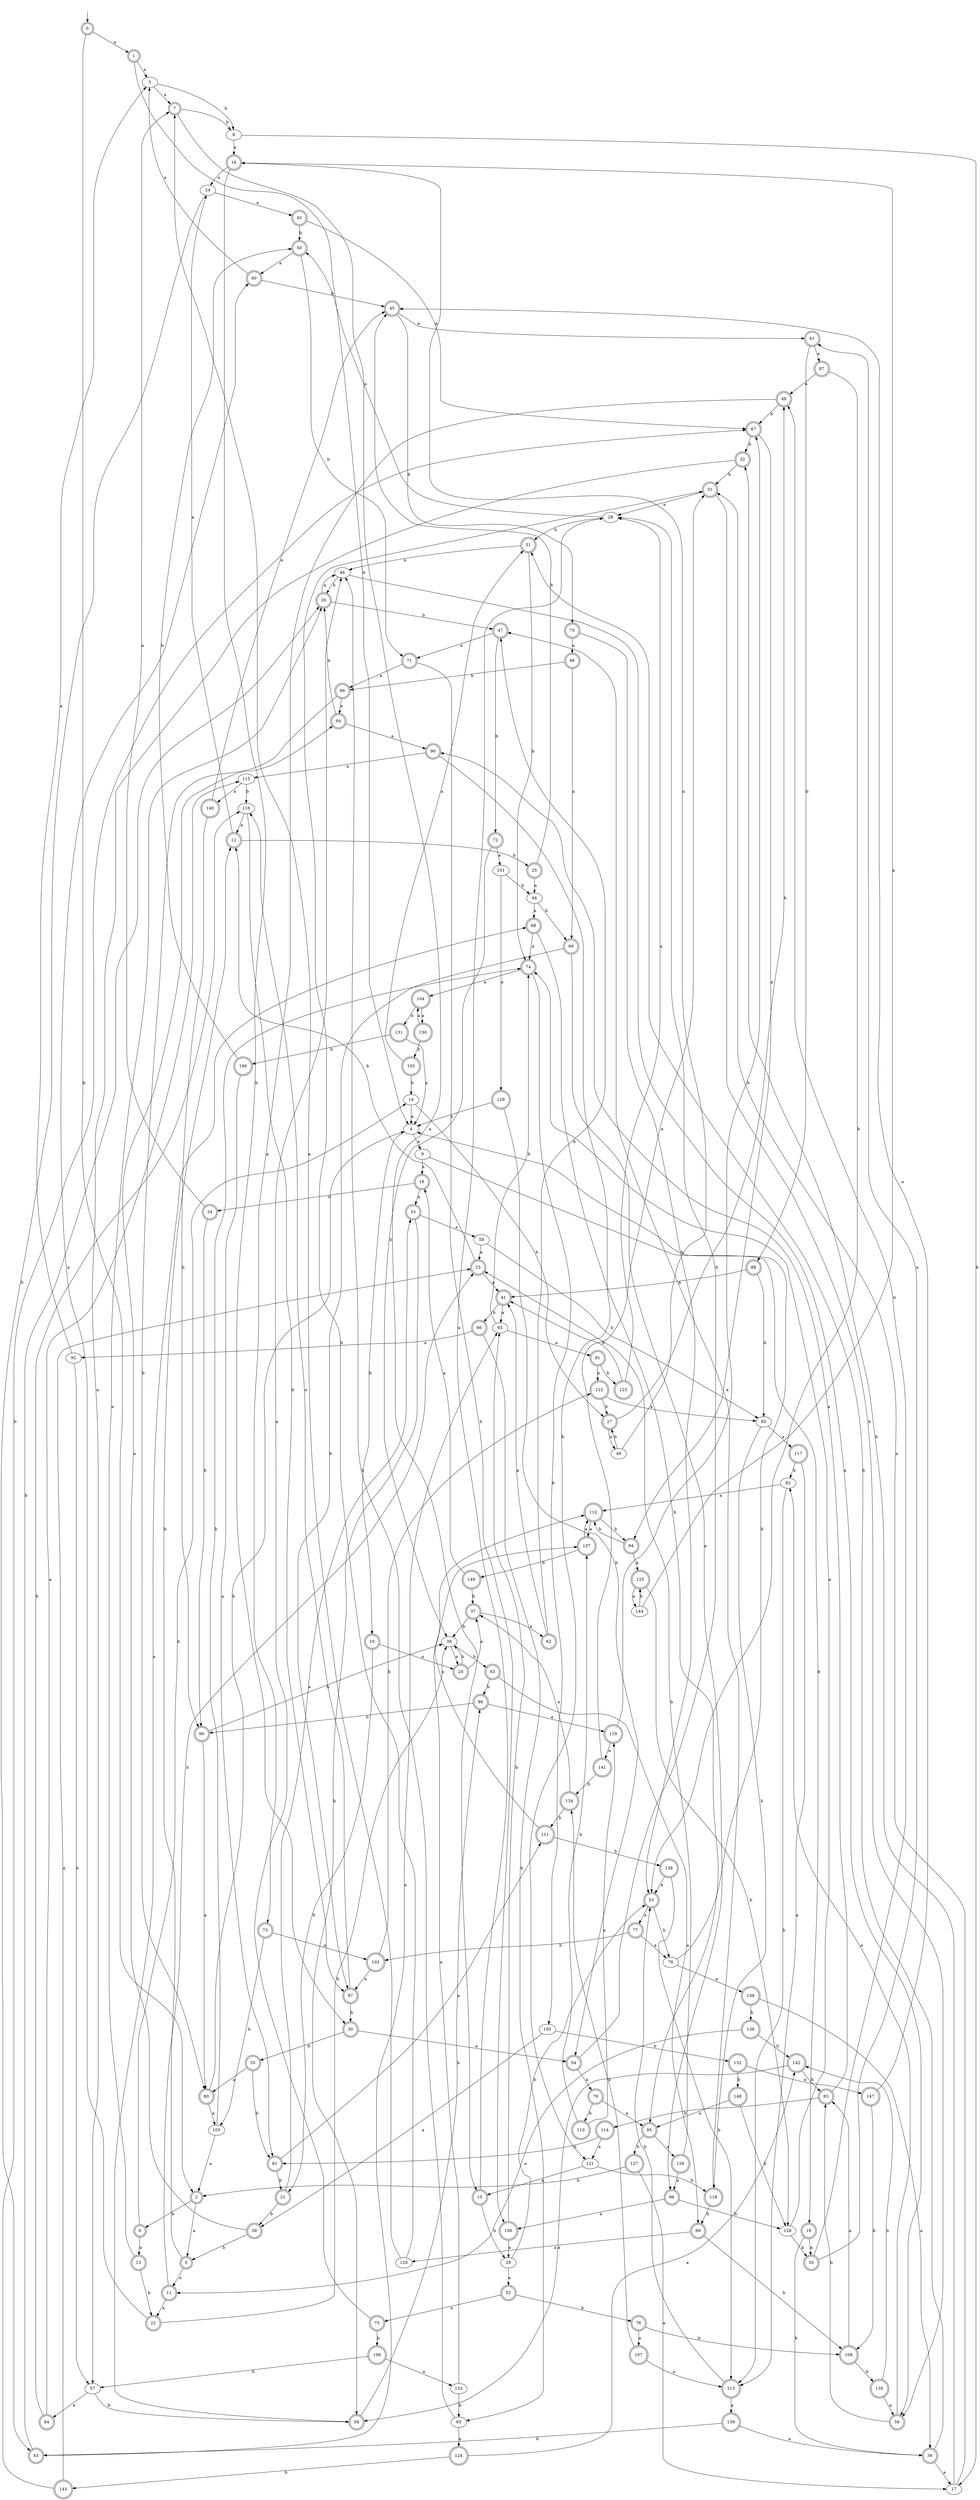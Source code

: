 digraph RandomDFA {
  __start0 [label="", shape=none];
  __start0 -> 0 [label=""];
  0 [shape=circle] [shape=doublecircle]
  0 -> 1 [label="a"]
  0 -> 2 [label="b"]
  1 [shape=doublecircle]
  1 -> 3 [label="a"]
  1 -> 4 [label="b"]
  2 [shape=doublecircle]
  2 -> 5 [label="a"]
  2 -> 6 [label="b"]
  3
  3 -> 7 [label="a"]
  3 -> 8 [label="b"]
  4
  4 -> 9 [label="a"]
  4 -> 10 [label="b"]
  5 [shape=doublecircle]
  5 -> 11 [label="a"]
  5 -> 12 [label="b"]
  6 [shape=doublecircle]
  6 -> 13 [label="a"]
  6 -> 14 [label="b"]
  7 [shape=doublecircle]
  7 -> 15 [label="a"]
  7 -> 8 [label="b"]
  8
  8 -> 16 [label="a"]
  8 -> 17 [label="b"]
  9
  9 -> 18 [label="a"]
  9 -> 19 [label="b"]
  10 [shape=doublecircle]
  10 -> 20 [label="a"]
  10 -> 21 [label="b"]
  11 [shape=doublecircle]
  11 -> 22 [label="a"]
  11 -> 23 [label="b"]
  12 [shape=doublecircle]
  12 -> 24 [label="a"]
  12 -> 25 [label="b"]
  13 [shape=doublecircle]
  13 -> 26 [label="a"]
  13 -> 22 [label="b"]
  14
  14 -> 4 [label="a"]
  14 -> 27 [label="b"]
  15 [shape=doublecircle]
  15 -> 28 [label="a"]
  15 -> 29 [label="b"]
  16 [shape=doublecircle]
  16 -> 24 [label="a"]
  16 -> 30 [label="b"]
  17
  17 -> 31 [label="a"]
  17 -> 32 [label="b"]
  18 [shape=doublecircle]
  18 -> 33 [label="a"]
  18 -> 34 [label="b"]
  19 [shape=doublecircle]
  19 -> 35 [label="a"]
  19 -> 36 [label="b"]
  20 [shape=doublecircle]
  20 -> 37 [label="a"]
  20 -> 38 [label="b"]
  21 [shape=doublecircle]
  21 -> 33 [label="a"]
  21 -> 39 [label="b"]
  22 [shape=doublecircle]
  22 -> 40 [label="a"]
  22 -> 38 [label="b"]
  23 [shape=doublecircle]
  23 -> 41 [label="a"]
  23 -> 12 [label="b"]
  24
  24 -> 42 [label="a"]
  24 -> 43 [label="b"]
  25 [shape=doublecircle]
  25 -> 44 [label="a"]
  25 -> 45 [label="b"]
  26 [shape=doublecircle]
  26 -> 46 [label="a"]
  26 -> 47 [label="b"]
  27 [shape=doublecircle]
  27 -> 48 [label="a"]
  27 -> 49 [label="b"]
  28
  28 -> 50 [label="a"]
  28 -> 51 [label="b"]
  29
  29 -> 52 [label="a"]
  29 -> 53 [label="b"]
  30 [shape=doublecircle]
  30 -> 54 [label="a"]
  30 -> 55 [label="b"]
  31 [shape=doublecircle]
  31 -> 28 [label="a"]
  31 -> 56 [label="b"]
  32 [shape=doublecircle]
  32 -> 57 [label="a"]
  32 -> 31 [label="b"]
  33 [shape=doublecircle]
  33 -> 58 [label="a"]
  33 -> 59 [label="b"]
  34 [shape=doublecircle]
  34 -> 7 [label="a"]
  34 -> 60 [label="b"]
  35 [shape=doublecircle]
  35 -> 61 [label="a"]
  35 -> 49 [label="b"]
  36 [shape=doublecircle]
  36 -> 17 [label="a"]
  36 -> 51 [label="b"]
  37 [shape=doublecircle]
  37 -> 62 [label="a"]
  37 -> 38 [label="b"]
  38
  38 -> 20 [label="a"]
  38 -> 63 [label="b"]
  39 [shape=doublecircle]
  39 -> 64 [label="a"]
  39 -> 5 [label="b"]
  40 [shape=doublecircle]
  40 -> 3 [label="a"]
  40 -> 45 [label="b"]
  41 [shape=doublecircle]
  41 -> 65 [label="a"]
  41 -> 66 [label="b"]
  42 [shape=doublecircle]
  42 -> 67 [label="a"]
  42 -> 50 [label="b"]
  43 [shape=doublecircle]
  43 -> 65 [label="a"]
  43 -> 26 [label="b"]
  44
  44 -> 68 [label="a"]
  44 -> 69 [label="b"]
  45 [shape=doublecircle]
  45 -> 61 [label="a"]
  45 -> 70 [label="b"]
  46
  46 -> 56 [label="a"]
  46 -> 26 [label="b"]
  47 [shape=doublecircle]
  47 -> 71 [label="a"]
  47 -> 72 [label="b"]
  48
  48 -> 16 [label="a"]
  48 -> 27 [label="b"]
  49 [shape=doublecircle]
  49 -> 73 [label="a"]
  49 -> 67 [label="b"]
  50 [shape=doublecircle]
  50 -> 40 [label="a"]
  50 -> 71 [label="b"]
  51 [shape=doublecircle]
  51 -> 46 [label="a"]
  51 -> 74 [label="b"]
  52 [shape=doublecircle]
  52 -> 75 [label="a"]
  52 -> 76 [label="b"]
  53 [shape=doublecircle]
  53 -> 77 [label="a"]
  53 -> 78 [label="b"]
  54 [shape=doublecircle]
  54 -> 79 [label="a"]
  54 -> 28 [label="b"]
  55 [shape=doublecircle]
  55 -> 80 [label="a"]
  55 -> 81 [label="b"]
  56 [shape=doublecircle]
  56 -> 82 [label="a"]
  56 -> 83 [label="b"]
  57
  57 -> 84 [label="a"]
  57 -> 59 [label="b"]
  58
  58 -> 23 [label="a"]
  58 -> 85 [label="b"]
  59 [shape=doublecircle]
  59 -> 68 [label="a"]
  59 -> 86 [label="b"]
  60 [shape=doublecircle]
  60 -> 80 [label="a"]
  60 -> 38 [label="b"]
  61 [shape=doublecircle]
  61 -> 87 [label="a"]
  61 -> 88 [label="b"]
  62 [shape=doublecircle]
  62 -> 41 [label="a"]
  62 -> 47 [label="b"]
  63 [shape=doublecircle]
  63 -> 89 [label="a"]
  63 -> 86 [label="b"]
  64 [shape=doublecircle]
  64 -> 90 [label="a"]
  64 -> 26 [label="b"]
  65
  65 -> 91 [label="a"]
  65 -> 74 [label="b"]
  66 [shape=doublecircle]
  66 -> 92 [label="a"]
  66 -> 93 [label="b"]
  67 [shape=doublecircle]
  67 -> 94 [label="a"]
  67 -> 32 [label="b"]
  68 [shape=doublecircle]
  68 -> 74 [label="a"]
  68 -> 95 [label="b"]
  69 [shape=doublecircle]
  69 -> 96 [label="a"]
  69 -> 97 [label="b"]
  70 [shape=doublecircle]
  70 -> 98 [label="a"]
  70 -> 53 [label="b"]
  71 [shape=doublecircle]
  71 -> 99 [label="a"]
  71 -> 100 [label="b"]
  72 [shape=doublecircle]
  72 -> 101 [label="a"]
  72 -> 38 [label="b"]
  73 [shape=doublecircle]
  73 -> 102 [label="a"]
  73 -> 103 [label="b"]
  74 [shape=doublecircle]
  74 -> 104 [label="a"]
  74 -> 105 [label="b"]
  75 [shape=doublecircle]
  75 -> 46 [label="a"]
  75 -> 106 [label="b"]
  76 [shape=doublecircle]
  76 -> 107 [label="a"]
  76 -> 108 [label="b"]
  77 [shape=doublecircle]
  77 -> 78 [label="a"]
  77 -> 102 [label="b"]
  78
  78 -> 109 [label="a"]
  78 -> 4 [label="b"]
  79 [shape=doublecircle]
  79 -> 95 [label="a"]
  79 -> 110 [label="b"]
  80 [shape=doublecircle]
  80 -> 103 [label="a"]
  80 -> 4 [label="b"]
  81 [shape=doublecircle]
  81 -> 111 [label="a"]
  81 -> 21 [label="b"]
  82
  82 -> 112 [label="a"]
  82 -> 113 [label="b"]
  83 [shape=doublecircle]
  83 -> 90 [label="a"]
  83 -> 114 [label="b"]
  84 [shape=doublecircle]
  84 -> 115 [label="a"]
  84 -> 116 [label="b"]
  85
  85 -> 117 [label="a"]
  85 -> 118 [label="b"]
  86 [shape=doublecircle]
  86 -> 119 [label="a"]
  86 -> 60 [label="b"]
  87 [shape=doublecircle]
  87 -> 49 [label="a"]
  87 -> 53 [label="b"]
  88 [shape=doublecircle]
  88 -> 41 [label="a"]
  88 -> 85 [label="b"]
  89 [shape=doublecircle]
  89 -> 120 [label="a"]
  89 -> 108 [label="b"]
  90 [shape=doublecircle]
  90 -> 115 [label="a"]
  90 -> 121 [label="b"]
  91 [shape=doublecircle]
  91 -> 122 [label="a"]
  91 -> 123 [label="b"]
  92
  92 -> 3 [label="a"]
  92 -> 57 [label="b"]
  93
  93 -> 124 [label="a"]
  93 -> 46 [label="b"]
  94 [shape=doublecircle]
  94 -> 125 [label="a"]
  94 -> 112 [label="b"]
  95 [shape=doublecircle]
  95 -> 126 [label="a"]
  95 -> 127 [label="b"]
  96 [shape=doublecircle]
  96 -> 100 [label="a"]
  96 -> 128 [label="b"]
  97 [shape=doublecircle]
  97 -> 116 [label="a"]
  97 -> 30 [label="b"]
  98 [shape=doublecircle]
  98 -> 69 [label="a"]
  98 -> 99 [label="b"]
  99 [shape=doublecircle]
  99 -> 64 [label="a"]
  99 -> 80 [label="b"]
  100 [shape=doublecircle]
  100 -> 29 [label="a"]
  100 -> 65 [label="b"]
  101
  101 -> 129 [label="a"]
  101 -> 44 [label="b"]
  102 [shape=doublecircle]
  102 -> 97 [label="a"]
  102 -> 122 [label="b"]
  103
  103 -> 2 [label="a"]
  103 -> 74 [label="b"]
  104 [shape=doublecircle]
  104 -> 130 [label="a"]
  104 -> 131 [label="b"]
  105
  105 -> 39 [label="a"]
  105 -> 132 [label="b"]
  106 [shape=doublecircle]
  106 -> 133 [label="a"]
  106 -> 57 [label="b"]
  107 [shape=doublecircle]
  107 -> 113 [label="a"]
  107 -> 134 [label="b"]
  108 [shape=doublecircle]
  108 -> 83 [label="a"]
  108 -> 135 [label="b"]
  109 [shape=doublecircle]
  109 -> 36 [label="a"]
  109 -> 136 [label="b"]
  110 [shape=doublecircle]
  110 -> 119 [label="a"]
  110 -> 137 [label="b"]
  111 [shape=doublecircle]
  111 -> 112 [label="a"]
  111 -> 138 [label="b"]
  112 [shape=doublecircle]
  112 -> 137 [label="a"]
  112 -> 94 [label="b"]
  113 [shape=doublecircle]
  113 -> 139 [label="a"]
  113 -> 53 [label="b"]
  114 [shape=doublecircle]
  114 -> 121 [label="a"]
  114 -> 81 [label="b"]
  115
  115 -> 140 [label="a"]
  115 -> 116 [label="b"]
  116
  116 -> 12 [label="a"]
  116 -> 97 [label="b"]
  117 [shape=doublecircle]
  117 -> 113 [label="a"]
  117 -> 82 [label="b"]
  118 [shape=doublecircle]
  118 -> 47 [label="a"]
  118 -> 89 [label="b"]
  119 [shape=doublecircle]
  119 -> 141 [label="a"]
  119 -> 67 [label="b"]
  120
  120 -> 7 [label="a"]
  120 -> 31 [label="b"]
  121
  121 -> 15 [label="a"]
  121 -> 118 [label="b"]
  122 [shape=doublecircle]
  122 -> 85 [label="a"]
  122 -> 27 [label="b"]
  123 [shape=doublecircle]
  123 -> 28 [label="a"]
  123 -> 41 [label="b"]
  124 [shape=doublecircle]
  124 -> 142 [label="a"]
  124 -> 143 [label="b"]
  125 [shape=doublecircle]
  125 -> 144 [label="a"]
  125 -> 128 [label="b"]
  126 [shape=doublecircle]
  126 -> 96 [label="a"]
  126 -> 23 [label="b"]
  127 [shape=doublecircle]
  127 -> 17 [label="a"]
  127 -> 2 [label="b"]
  128
  128 -> 74 [label="a"]
  128 -> 35 [label="b"]
  129 [shape=doublecircle]
  129 -> 4 [label="a"]
  129 -> 54 [label="b"]
  130 [shape=doublecircle]
  130 -> 104 [label="a"]
  130 -> 145 [label="b"]
  131 [shape=doublecircle]
  131 -> 4 [label="a"]
  131 -> 146 [label="b"]
  132 [shape=doublecircle]
  132 -> 147 [label="a"]
  132 -> 148 [label="b"]
  133
  133 -> 137 [label="a"]
  133 -> 93 [label="b"]
  134 [shape=doublecircle]
  134 -> 37 [label="a"]
  134 -> 111 [label="b"]
  135 [shape=doublecircle]
  135 -> 56 [label="a"]
  135 -> 142 [label="b"]
  136 [shape=doublecircle]
  136 -> 11 [label="a"]
  136 -> 142 [label="b"]
  137 [shape=doublecircle]
  137 -> 112 [label="a"]
  137 -> 149 [label="b"]
  138 [shape=doublecircle]
  138 -> 53 [label="a"]
  138 -> 113 [label="b"]
  139 [shape=doublecircle]
  139 -> 36 [label="a"]
  139 -> 43 [label="b"]
  140 [shape=doublecircle]
  140 -> 45 [label="a"]
  140 -> 60 [label="b"]
  141 [shape=doublecircle]
  141 -> 31 [label="a"]
  141 -> 134 [label="b"]
  142 [shape=doublecircle]
  142 -> 59 [label="a"]
  142 -> 83 [label="b"]
  143 [shape=doublecircle]
  143 -> 23 [label="a"]
  143 -> 67 [label="b"]
  144
  144 -> 16 [label="a"]
  144 -> 125 [label="b"]
  145 [shape=doublecircle]
  145 -> 51 [label="a"]
  145 -> 14 [label="b"]
  146 [shape=doublecircle]
  146 -> 81 [label="a"]
  146 -> 50 [label="b"]
  147 [shape=doublecircle]
  147 -> 45 [label="a"]
  147 -> 108 [label="b"]
  148 [shape=doublecircle]
  148 -> 95 [label="a"]
  148 -> 128 [label="b"]
  149 [shape=doublecircle]
  149 -> 18 [label="a"]
  149 -> 37 [label="b"]
}
